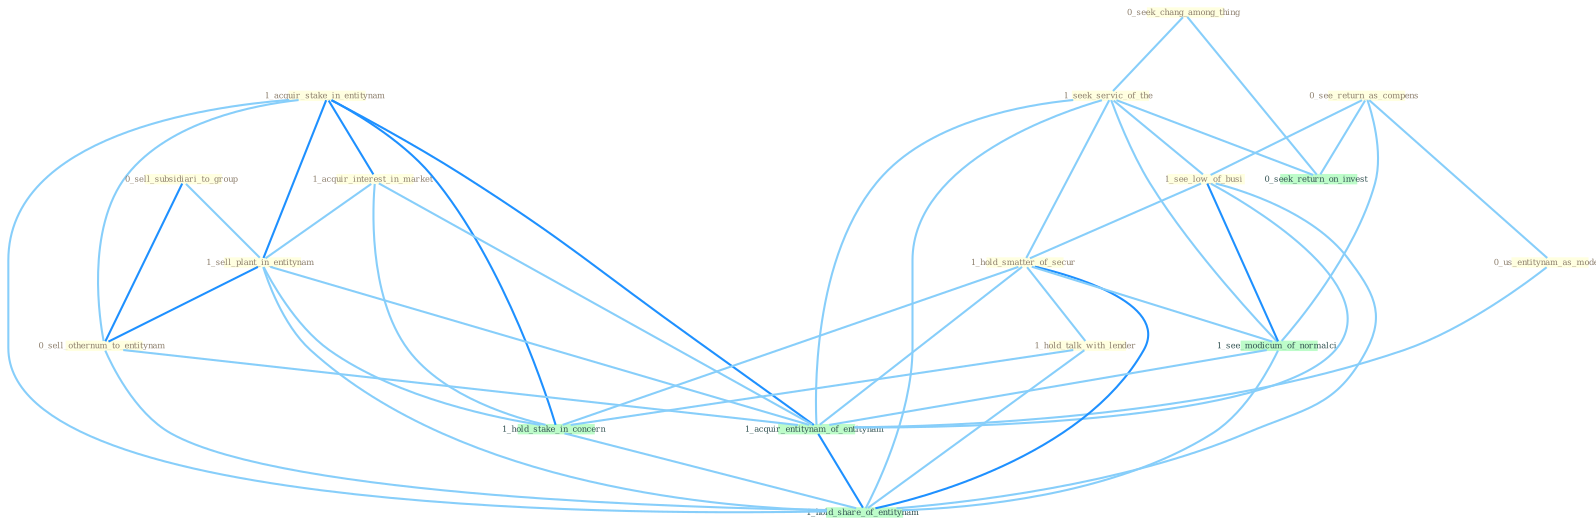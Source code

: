 Graph G{ 
    node
    [shape=polygon,style=filled,width=.5,height=.06,color="#BDFCC9",fixedsize=true,fontsize=4,
    fontcolor="#2f4f4f"];
    {node
    [color="#ffffe0", fontcolor="#8b7d6b"] "1_acquir_stake_in_entitynam " "1_acquir_interest_in_market " "0_see_return_as_compens " "0_us_entitynam_as_model " "0_seek_chang_among_thing " "1_seek_servic_of_the " "0_sell_subsidiari_to_group " "1_see_low_of_busi " "1_hold_smatter_of_secur " "1_sell_plant_in_entitynam " "1_hold_talk_with_lender " "0_sell_othernum_to_entitynam "}
{node [color="#fff0f5", fontcolor="#b22222"]}
edge [color="#B0E2FF"];

	"1_acquir_stake_in_entitynam " -- "1_acquir_interest_in_market " [w="2", color="#1e90ff" , len=0.8];
	"1_acquir_stake_in_entitynam " -- "1_sell_plant_in_entitynam " [w="2", color="#1e90ff" , len=0.8];
	"1_acquir_stake_in_entitynam " -- "0_sell_othernum_to_entitynam " [w="1", color="#87cefa" ];
	"1_acquir_stake_in_entitynam " -- "1_hold_stake_in_concern " [w="2", color="#1e90ff" , len=0.8];
	"1_acquir_stake_in_entitynam " -- "1_acquir_entitynam_of_entitynam " [w="2", color="#1e90ff" , len=0.8];
	"1_acquir_stake_in_entitynam " -- "1_hold_share_of_entitynam " [w="1", color="#87cefa" ];
	"1_acquir_interest_in_market " -- "1_sell_plant_in_entitynam " [w="1", color="#87cefa" ];
	"1_acquir_interest_in_market " -- "1_hold_stake_in_concern " [w="1", color="#87cefa" ];
	"1_acquir_interest_in_market " -- "1_acquir_entitynam_of_entitynam " [w="1", color="#87cefa" ];
	"0_see_return_as_compens " -- "0_us_entitynam_as_model " [w="1", color="#87cefa" ];
	"0_see_return_as_compens " -- "1_see_low_of_busi " [w="1", color="#87cefa" ];
	"0_see_return_as_compens " -- "0_seek_return_on_invest " [w="1", color="#87cefa" ];
	"0_see_return_as_compens " -- "1_see_modicum_of_normalci " [w="1", color="#87cefa" ];
	"0_us_entitynam_as_model " -- "1_acquir_entitynam_of_entitynam " [w="1", color="#87cefa" ];
	"0_seek_chang_among_thing " -- "1_seek_servic_of_the " [w="1", color="#87cefa" ];
	"0_seek_chang_among_thing " -- "0_seek_return_on_invest " [w="1", color="#87cefa" ];
	"1_seek_servic_of_the " -- "1_see_low_of_busi " [w="1", color="#87cefa" ];
	"1_seek_servic_of_the " -- "1_hold_smatter_of_secur " [w="1", color="#87cefa" ];
	"1_seek_servic_of_the " -- "0_seek_return_on_invest " [w="1", color="#87cefa" ];
	"1_seek_servic_of_the " -- "1_see_modicum_of_normalci " [w="1", color="#87cefa" ];
	"1_seek_servic_of_the " -- "1_acquir_entitynam_of_entitynam " [w="1", color="#87cefa" ];
	"1_seek_servic_of_the " -- "1_hold_share_of_entitynam " [w="1", color="#87cefa" ];
	"0_sell_subsidiari_to_group " -- "1_sell_plant_in_entitynam " [w="1", color="#87cefa" ];
	"0_sell_subsidiari_to_group " -- "0_sell_othernum_to_entitynam " [w="2", color="#1e90ff" , len=0.8];
	"1_see_low_of_busi " -- "1_hold_smatter_of_secur " [w="1", color="#87cefa" ];
	"1_see_low_of_busi " -- "1_see_modicum_of_normalci " [w="2", color="#1e90ff" , len=0.8];
	"1_see_low_of_busi " -- "1_acquir_entitynam_of_entitynam " [w="1", color="#87cefa" ];
	"1_see_low_of_busi " -- "1_hold_share_of_entitynam " [w="1", color="#87cefa" ];
	"1_hold_smatter_of_secur " -- "1_hold_talk_with_lender " [w="1", color="#87cefa" ];
	"1_hold_smatter_of_secur " -- "1_hold_stake_in_concern " [w="1", color="#87cefa" ];
	"1_hold_smatter_of_secur " -- "1_see_modicum_of_normalci " [w="1", color="#87cefa" ];
	"1_hold_smatter_of_secur " -- "1_acquir_entitynam_of_entitynam " [w="1", color="#87cefa" ];
	"1_hold_smatter_of_secur " -- "1_hold_share_of_entitynam " [w="2", color="#1e90ff" , len=0.8];
	"1_sell_plant_in_entitynam " -- "0_sell_othernum_to_entitynam " [w="2", color="#1e90ff" , len=0.8];
	"1_sell_plant_in_entitynam " -- "1_hold_stake_in_concern " [w="1", color="#87cefa" ];
	"1_sell_plant_in_entitynam " -- "1_acquir_entitynam_of_entitynam " [w="1", color="#87cefa" ];
	"1_sell_plant_in_entitynam " -- "1_hold_share_of_entitynam " [w="1", color="#87cefa" ];
	"1_hold_talk_with_lender " -- "1_hold_stake_in_concern " [w="1", color="#87cefa" ];
	"1_hold_talk_with_lender " -- "1_hold_share_of_entitynam " [w="1", color="#87cefa" ];
	"0_sell_othernum_to_entitynam " -- "1_acquir_entitynam_of_entitynam " [w="1", color="#87cefa" ];
	"0_sell_othernum_to_entitynam " -- "1_hold_share_of_entitynam " [w="1", color="#87cefa" ];
	"1_hold_stake_in_concern " -- "1_hold_share_of_entitynam " [w="1", color="#87cefa" ];
	"1_see_modicum_of_normalci " -- "1_acquir_entitynam_of_entitynam " [w="1", color="#87cefa" ];
	"1_see_modicum_of_normalci " -- "1_hold_share_of_entitynam " [w="1", color="#87cefa" ];
	"1_acquir_entitynam_of_entitynam " -- "1_hold_share_of_entitynam " [w="2", color="#1e90ff" , len=0.8];
}